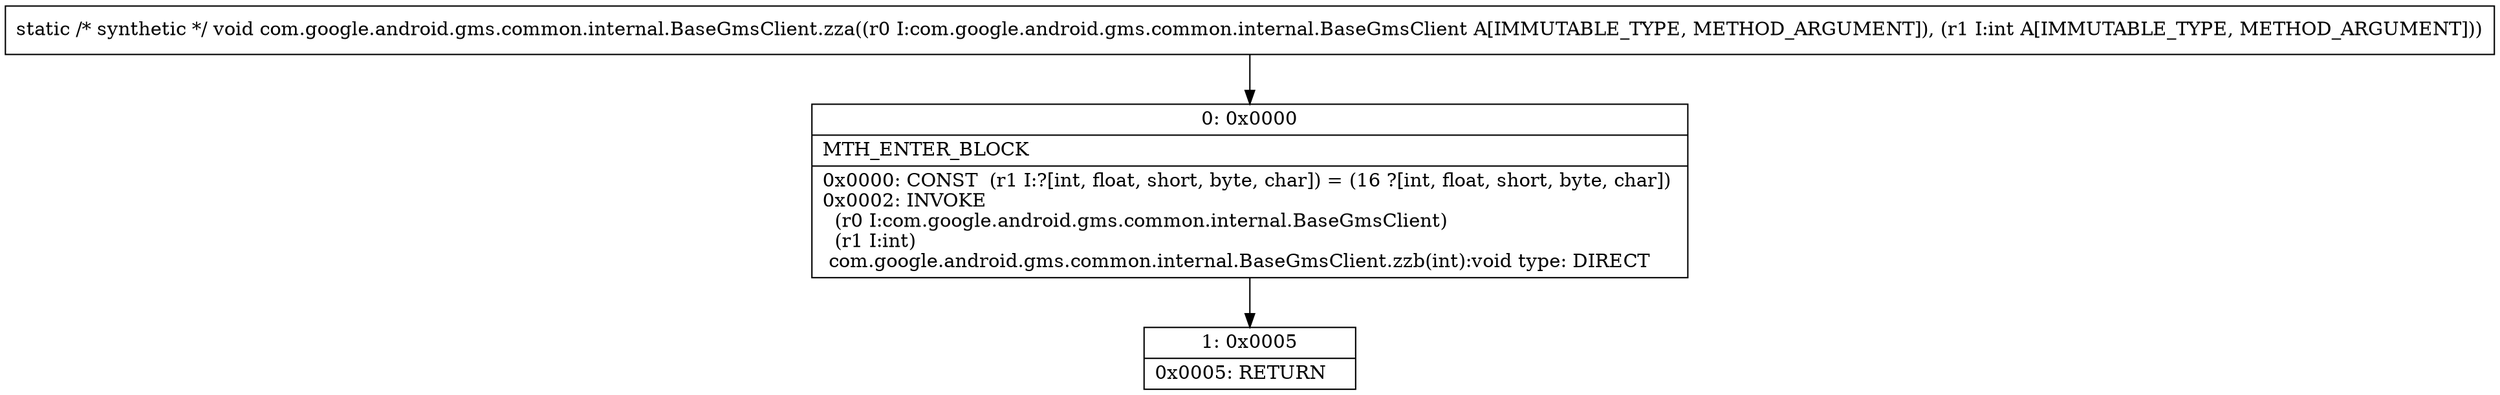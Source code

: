 digraph "CFG forcom.google.android.gms.common.internal.BaseGmsClient.zza(Lcom\/google\/android\/gms\/common\/internal\/BaseGmsClient;I)V" {
Node_0 [shape=record,label="{0\:\ 0x0000|MTH_ENTER_BLOCK\l|0x0000: CONST  (r1 I:?[int, float, short, byte, char]) = (16 ?[int, float, short, byte, char]) \l0x0002: INVOKE  \l  (r0 I:com.google.android.gms.common.internal.BaseGmsClient)\l  (r1 I:int)\l com.google.android.gms.common.internal.BaseGmsClient.zzb(int):void type: DIRECT \l}"];
Node_1 [shape=record,label="{1\:\ 0x0005|0x0005: RETURN   \l}"];
MethodNode[shape=record,label="{static \/* synthetic *\/ void com.google.android.gms.common.internal.BaseGmsClient.zza((r0 I:com.google.android.gms.common.internal.BaseGmsClient A[IMMUTABLE_TYPE, METHOD_ARGUMENT]), (r1 I:int A[IMMUTABLE_TYPE, METHOD_ARGUMENT])) }"];
MethodNode -> Node_0;
Node_0 -> Node_1;
}

